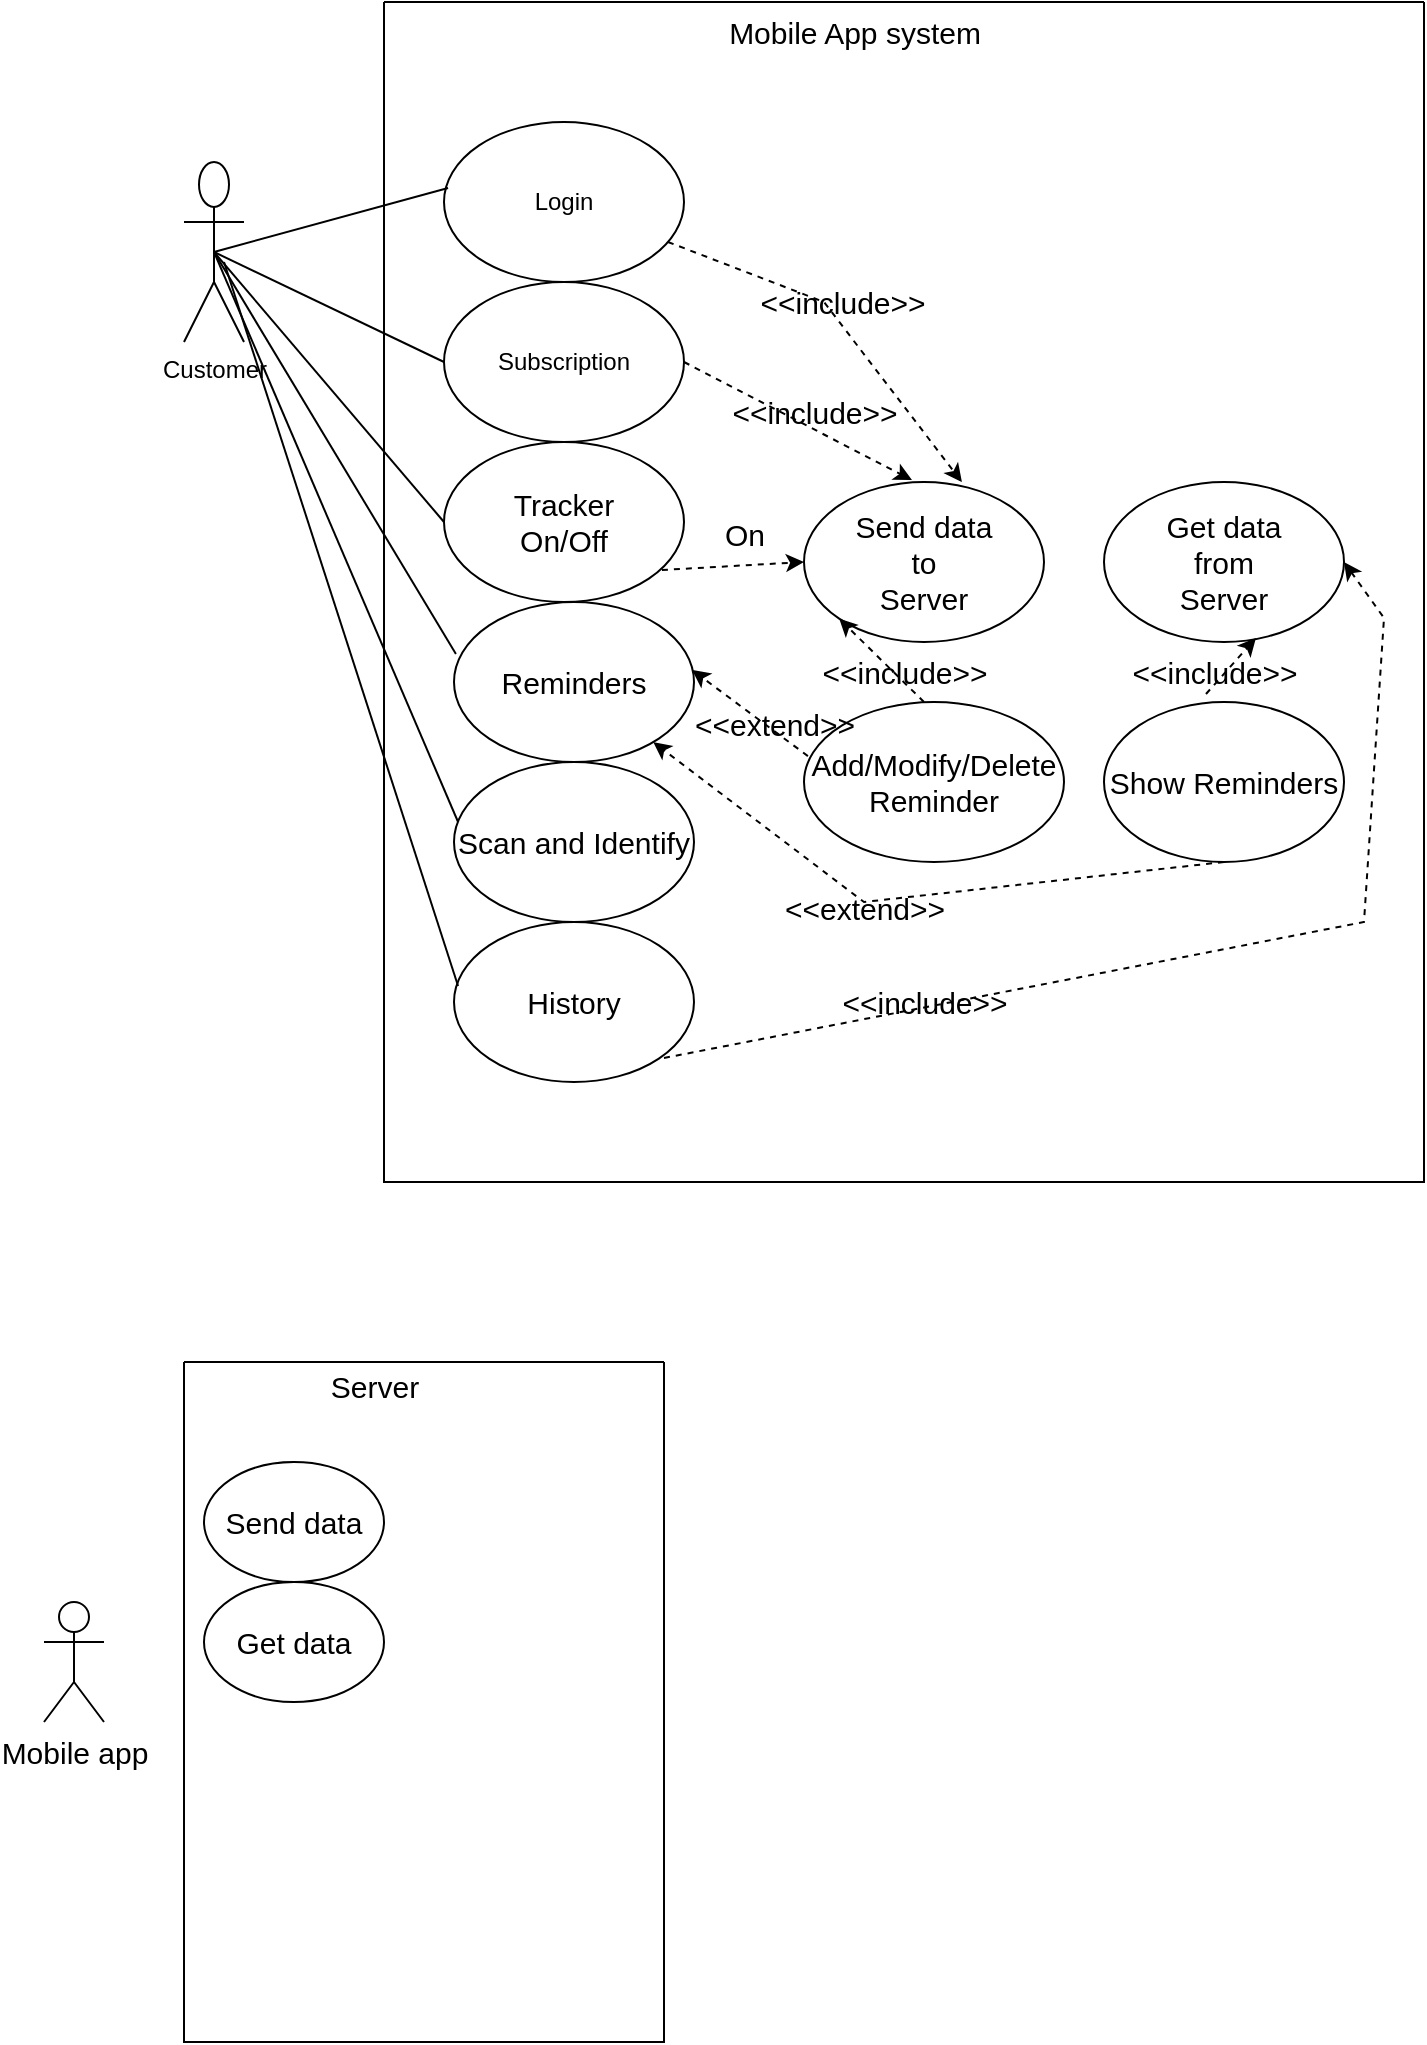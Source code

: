 <mxfile version="20.7.3" type="device"><diagram id="dQ1CvuvRSD79wrMYkh3E" name="Page-1"><mxGraphModel dx="1304" dy="764" grid="1" gridSize="10" guides="1" tooltips="1" connect="1" arrows="1" fold="1" page="1" pageScale="1" pageWidth="850" pageHeight="1100" math="0" shadow="0"><root><mxCell id="0"/><mxCell id="1" parent="0"/><mxCell id="ksZFVXPThiXusCUrYf5k-3" value="" style="swimlane;startSize=0;" vertex="1" parent="1"><mxGeometry x="210" y="20" width="520" height="590" as="geometry"><mxRectangle x="170" y="120" width="50" height="40" as="alternateBounds"/></mxGeometry></mxCell><mxCell id="ksZFVXPThiXusCUrYf5k-5" value="Login" style="ellipse;whiteSpace=wrap;html=1;" vertex="1" parent="ksZFVXPThiXusCUrYf5k-3"><mxGeometry x="30" y="60" width="120" height="80" as="geometry"/></mxCell><mxCell id="ksZFVXPThiXusCUrYf5k-9" value="Subscription" style="ellipse;whiteSpace=wrap;html=1;" vertex="1" parent="ksZFVXPThiXusCUrYf5k-3"><mxGeometry x="30" y="140" width="120" height="80" as="geometry"/></mxCell><mxCell id="ksZFVXPThiXusCUrYf5k-11" value="Tracker&lt;br&gt;On/Off" style="ellipse;whiteSpace=wrap;html=1;fontSize=15;" vertex="1" parent="ksZFVXPThiXusCUrYf5k-3"><mxGeometry x="30" y="220" width="120" height="80" as="geometry"/></mxCell><mxCell id="ksZFVXPThiXusCUrYf5k-13" value="Reminders" style="ellipse;whiteSpace=wrap;html=1;fontSize=15;" vertex="1" parent="ksZFVXPThiXusCUrYf5k-3"><mxGeometry x="35" y="300" width="120" height="80" as="geometry"/></mxCell><mxCell id="ksZFVXPThiXusCUrYf5k-14" value="Scan and Identify" style="ellipse;whiteSpace=wrap;html=1;fontSize=15;" vertex="1" parent="ksZFVXPThiXusCUrYf5k-3"><mxGeometry x="35" y="380" width="120" height="80" as="geometry"/></mxCell><mxCell id="ksZFVXPThiXusCUrYf5k-15" value="History" style="ellipse;whiteSpace=wrap;html=1;fontSize=15;" vertex="1" parent="ksZFVXPThiXusCUrYf5k-3"><mxGeometry x="35" y="460" width="120" height="80" as="geometry"/></mxCell><mxCell id="ksZFVXPThiXusCUrYf5k-16" value="Mobile App system" style="text;html=1;align=center;verticalAlign=middle;resizable=0;points=[];autosize=1;strokeColor=none;fillColor=none;fontSize=15;" vertex="1" parent="ksZFVXPThiXusCUrYf5k-3"><mxGeometry x="160" width="150" height="30" as="geometry"/></mxCell><mxCell id="ksZFVXPThiXusCUrYf5k-17" value="Send data&lt;br&gt;to&lt;br&gt;Server" style="ellipse;whiteSpace=wrap;html=1;fontSize=15;" vertex="1" parent="ksZFVXPThiXusCUrYf5k-3"><mxGeometry x="210" y="240" width="120" height="80" as="geometry"/></mxCell><mxCell id="ksZFVXPThiXusCUrYf5k-26" value="On" style="text;html=1;align=center;verticalAlign=middle;resizable=0;points=[];autosize=1;strokeColor=none;fillColor=none;fontSize=15;" vertex="1" parent="ksZFVXPThiXusCUrYf5k-3"><mxGeometry x="160" y="251" width="40" height="30" as="geometry"/></mxCell><mxCell id="ksZFVXPThiXusCUrYf5k-28" value="Add/Modify/Delete Reminder" style="ellipse;whiteSpace=wrap;html=1;fontSize=15;" vertex="1" parent="ksZFVXPThiXusCUrYf5k-3"><mxGeometry x="210" y="350" width="130" height="80" as="geometry"/></mxCell><mxCell id="ksZFVXPThiXusCUrYf5k-29" value="Get data&lt;br&gt;from&lt;br&gt;Server" style="ellipse;whiteSpace=wrap;html=1;fontSize=15;" vertex="1" parent="ksZFVXPThiXusCUrYf5k-3"><mxGeometry x="360" y="240" width="120" height="80" as="geometry"/></mxCell><mxCell id="ksZFVXPThiXusCUrYf5k-30" value="Show Reminders" style="ellipse;whiteSpace=wrap;html=1;fontSize=15;" vertex="1" parent="ksZFVXPThiXusCUrYf5k-3"><mxGeometry x="360" y="350" width="120" height="80" as="geometry"/></mxCell><mxCell id="ksZFVXPThiXusCUrYf5k-36" value="" style="html=1;labelBackgroundColor=#ffffff;startArrow=none;startFill=0;startSize=6;endArrow=classic;endFill=1;endSize=6;jettySize=auto;orthogonalLoop=1;strokeWidth=1;dashed=1;fontSize=14;rounded=0;exitX=1;exitY=0.5;exitDx=0;exitDy=0;entryX=0.45;entryY=-0.012;entryDx=0;entryDy=0;entryPerimeter=0;" edge="1" parent="ksZFVXPThiXusCUrYf5k-3" source="ksZFVXPThiXusCUrYf5k-9" target="ksZFVXPThiXusCUrYf5k-17"><mxGeometry width="60" height="60" relative="1" as="geometry"><mxPoint x="200" y="160" as="sourcePoint"/><mxPoint x="260" y="100" as="targetPoint"/></mxGeometry></mxCell><mxCell id="ksZFVXPThiXusCUrYf5k-38" value="" style="html=1;labelBackgroundColor=#ffffff;startArrow=none;startFill=0;startSize=6;endArrow=classic;endFill=1;endSize=6;jettySize=auto;orthogonalLoop=1;strokeWidth=1;dashed=1;fontSize=14;rounded=0;exitX=0.015;exitY=0.338;exitDx=0;exitDy=0;exitPerimeter=0;entryX=0.992;entryY=0.425;entryDx=0;entryDy=0;entryPerimeter=0;" edge="1" parent="ksZFVXPThiXusCUrYf5k-3" source="ksZFVXPThiXusCUrYf5k-28" target="ksZFVXPThiXusCUrYf5k-13"><mxGeometry width="60" height="60" relative="1" as="geometry"><mxPoint x="320" y="210" as="sourcePoint"/><mxPoint x="380" y="150" as="targetPoint"/></mxGeometry></mxCell><mxCell id="ksZFVXPThiXusCUrYf5k-39" value="" style="html=1;labelBackgroundColor=#ffffff;startArrow=none;startFill=0;startSize=6;endArrow=classic;endFill=1;endSize=6;jettySize=auto;orthogonalLoop=1;strokeWidth=1;dashed=1;fontSize=14;rounded=0;exitX=0.5;exitY=1;exitDx=0;exitDy=0;" edge="1" parent="ksZFVXPThiXusCUrYf5k-3" source="ksZFVXPThiXusCUrYf5k-30" target="ksZFVXPThiXusCUrYf5k-13"><mxGeometry width="60" height="60" relative="1" as="geometry"><mxPoint x="330" y="490" as="sourcePoint"/><mxPoint x="390" y="430" as="targetPoint"/><Array as="points"><mxPoint x="240" y="450"/></Array></mxGeometry></mxCell><mxCell id="ksZFVXPThiXusCUrYf5k-40" value="" style="html=1;labelBackgroundColor=#ffffff;startArrow=none;startFill=0;startSize=6;endArrow=classic;endFill=1;endSize=6;jettySize=auto;orthogonalLoop=1;strokeWidth=1;dashed=1;fontSize=14;rounded=0;entryX=0;entryY=1;entryDx=0;entryDy=0;" edge="1" parent="ksZFVXPThiXusCUrYf5k-3" target="ksZFVXPThiXusCUrYf5k-17"><mxGeometry width="60" height="60" relative="1" as="geometry"><mxPoint x="270" y="350" as="sourcePoint"/><mxPoint x="330" y="290" as="targetPoint"/></mxGeometry></mxCell><mxCell id="ksZFVXPThiXusCUrYf5k-41" value="" style="html=1;labelBackgroundColor=#ffffff;startArrow=none;startFill=0;startSize=6;endArrow=classic;endFill=1;endSize=6;jettySize=auto;orthogonalLoop=1;strokeWidth=1;dashed=1;fontSize=14;rounded=0;exitX=0.425;exitY=-0.05;exitDx=0;exitDy=0;exitPerimeter=0;entryX=0.633;entryY=0.975;entryDx=0;entryDy=0;entryPerimeter=0;" edge="1" parent="ksZFVXPThiXusCUrYf5k-3" source="ksZFVXPThiXusCUrYf5k-30" target="ksZFVXPThiXusCUrYf5k-29"><mxGeometry width="60" height="60" relative="1" as="geometry"><mxPoint x="360" y="240" as="sourcePoint"/><mxPoint x="420" y="180" as="targetPoint"/></mxGeometry></mxCell><mxCell id="ksZFVXPThiXusCUrYf5k-42" value="" style="html=1;labelBackgroundColor=#ffffff;startArrow=none;startFill=0;startSize=6;endArrow=classic;endFill=1;endSize=6;jettySize=auto;orthogonalLoop=1;strokeWidth=1;dashed=1;fontSize=14;rounded=0;entryX=0.658;entryY=0;entryDx=0;entryDy=0;entryPerimeter=0;" edge="1" parent="ksZFVXPThiXusCUrYf5k-3" source="ksZFVXPThiXusCUrYf5k-5" target="ksZFVXPThiXusCUrYf5k-17"><mxGeometry width="60" height="60" relative="1" as="geometry"><mxPoint x="230" y="160" as="sourcePoint"/><mxPoint x="290" y="100" as="targetPoint"/><Array as="points"><mxPoint x="220" y="150"/></Array></mxGeometry></mxCell><mxCell id="ksZFVXPThiXusCUrYf5k-43" value="&amp;lt;&amp;lt;include&amp;gt;&amp;gt;" style="text;html=1;align=center;verticalAlign=middle;resizable=0;points=[];autosize=1;strokeColor=none;fillColor=none;fontSize=15;" vertex="1" parent="ksZFVXPThiXusCUrYf5k-3"><mxGeometry x="174" y="135" width="110" height="30" as="geometry"/></mxCell><mxCell id="ksZFVXPThiXusCUrYf5k-46" value="&amp;lt;&amp;lt;include&amp;gt;&amp;gt;" style="text;html=1;align=center;verticalAlign=middle;resizable=0;points=[];autosize=1;strokeColor=none;fillColor=none;fontSize=15;" vertex="1" parent="ksZFVXPThiXusCUrYf5k-3"><mxGeometry x="160" y="190" width="110" height="30" as="geometry"/></mxCell><mxCell id="ksZFVXPThiXusCUrYf5k-47" value="&amp;lt;&amp;lt;include&amp;gt;&amp;gt;" style="text;html=1;align=center;verticalAlign=middle;resizable=0;points=[];autosize=1;strokeColor=none;fillColor=none;fontSize=15;" vertex="1" parent="ksZFVXPThiXusCUrYf5k-3"><mxGeometry x="205" y="320" width="110" height="30" as="geometry"/></mxCell><mxCell id="ksZFVXPThiXusCUrYf5k-48" value="&amp;lt;&amp;lt;include&amp;gt;&amp;gt;" style="text;html=1;align=center;verticalAlign=middle;resizable=0;points=[];autosize=1;strokeColor=none;fillColor=none;fontSize=15;" vertex="1" parent="ksZFVXPThiXusCUrYf5k-3"><mxGeometry x="360" y="320" width="110" height="30" as="geometry"/></mxCell><mxCell id="ksZFVXPThiXusCUrYf5k-49" value="&amp;lt;&amp;lt;extend&amp;gt;&amp;gt;" style="text;html=1;align=center;verticalAlign=middle;resizable=0;points=[];autosize=1;strokeColor=none;fillColor=none;fontSize=15;" vertex="1" parent="ksZFVXPThiXusCUrYf5k-3"><mxGeometry x="190" y="438" width="100" height="30" as="geometry"/></mxCell><mxCell id="ksZFVXPThiXusCUrYf5k-50" value="&amp;lt;&amp;lt;extend&amp;gt;&amp;gt;" style="text;html=1;align=center;verticalAlign=middle;resizable=0;points=[];autosize=1;strokeColor=none;fillColor=none;fontSize=15;" vertex="1" parent="ksZFVXPThiXusCUrYf5k-3"><mxGeometry x="145" y="346" width="100" height="30" as="geometry"/></mxCell><mxCell id="ksZFVXPThiXusCUrYf5k-51" value="" style="html=1;labelBackgroundColor=#ffffff;startArrow=none;startFill=0;startSize=6;endArrow=classic;endFill=1;endSize=6;jettySize=auto;orthogonalLoop=1;strokeWidth=1;dashed=1;fontSize=14;rounded=0;exitX=0.908;exitY=0.8;exitDx=0;exitDy=0;exitPerimeter=0;entryX=0;entryY=0.5;entryDx=0;entryDy=0;" edge="1" parent="ksZFVXPThiXusCUrYf5k-3" source="ksZFVXPThiXusCUrYf5k-11" target="ksZFVXPThiXusCUrYf5k-17"><mxGeometry width="60" height="60" relative="1" as="geometry"><mxPoint x="160" y="340" as="sourcePoint"/><mxPoint x="220" y="280" as="targetPoint"/></mxGeometry></mxCell><mxCell id="ksZFVXPThiXusCUrYf5k-52" value="" style="html=1;labelBackgroundColor=#ffffff;startArrow=none;startFill=0;startSize=6;endArrow=classic;endFill=1;endSize=6;jettySize=auto;orthogonalLoop=1;strokeWidth=1;dashed=1;fontSize=14;rounded=0;entryX=1;entryY=0.5;entryDx=0;entryDy=0;" edge="1" parent="ksZFVXPThiXusCUrYf5k-3" target="ksZFVXPThiXusCUrYf5k-29"><mxGeometry width="60" height="60" relative="1" as="geometry"><mxPoint x="140" y="528" as="sourcePoint"/><mxPoint x="200" y="468" as="targetPoint"/><Array as="points"><mxPoint x="490" y="460"/><mxPoint x="500" y="308"/></Array></mxGeometry></mxCell><mxCell id="ksZFVXPThiXusCUrYf5k-53" value="&amp;lt;&amp;lt;include&amp;gt;&amp;gt;" style="text;html=1;align=center;verticalAlign=middle;resizable=0;points=[];autosize=1;strokeColor=none;fillColor=none;fontSize=15;" vertex="1" parent="ksZFVXPThiXusCUrYf5k-3"><mxGeometry x="215" y="485" width="110" height="30" as="geometry"/></mxCell><mxCell id="ksZFVXPThiXusCUrYf5k-6" value="Customer" style="shape=umlActor;verticalLabelPosition=bottom;verticalAlign=top;html=1;outlineConnect=0;" vertex="1" parent="1"><mxGeometry x="110" y="100" width="30" height="90" as="geometry"/></mxCell><mxCell id="ksZFVXPThiXusCUrYf5k-18" value="" style="endArrow=none;html=1;rounded=0;fontSize=15;exitX=0.5;exitY=0.5;exitDx=0;exitDy=0;exitPerimeter=0;entryX=0.017;entryY=0.413;entryDx=0;entryDy=0;entryPerimeter=0;" edge="1" parent="1" source="ksZFVXPThiXusCUrYf5k-6" target="ksZFVXPThiXusCUrYf5k-5"><mxGeometry width="50" height="50" relative="1" as="geometry"><mxPoint x="140" y="180" as="sourcePoint"/><mxPoint x="190" y="130" as="targetPoint"/></mxGeometry></mxCell><mxCell id="ksZFVXPThiXusCUrYf5k-19" value="" style="endArrow=none;html=1;rounded=0;fontSize=15;exitX=0.5;exitY=0.5;exitDx=0;exitDy=0;exitPerimeter=0;entryX=0;entryY=0.5;entryDx=0;entryDy=0;" edge="1" parent="1" source="ksZFVXPThiXusCUrYf5k-6" target="ksZFVXPThiXusCUrYf5k-9"><mxGeometry width="50" height="50" relative="1" as="geometry"><mxPoint x="135" y="155" as="sourcePoint"/><mxPoint x="252.04" y="123.04" as="targetPoint"/></mxGeometry></mxCell><mxCell id="ksZFVXPThiXusCUrYf5k-20" value="" style="endArrow=none;html=1;rounded=0;fontSize=15;entryX=0;entryY=0.5;entryDx=0;entryDy=0;exitX=0.5;exitY=0.5;exitDx=0;exitDy=0;exitPerimeter=0;" edge="1" parent="1" source="ksZFVXPThiXusCUrYf5k-6" target="ksZFVXPThiXusCUrYf5k-11"><mxGeometry width="50" height="50" relative="1" as="geometry"><mxPoint x="130" y="150" as="sourcePoint"/><mxPoint x="250" y="210" as="targetPoint"/></mxGeometry></mxCell><mxCell id="ksZFVXPThiXusCUrYf5k-21" value="" style="endArrow=none;html=1;rounded=0;fontSize=15;entryX=0.008;entryY=0.325;entryDx=0;entryDy=0;entryPerimeter=0;exitX=0.5;exitY=0.5;exitDx=0;exitDy=0;exitPerimeter=0;" edge="1" parent="1" source="ksZFVXPThiXusCUrYf5k-6" target="ksZFVXPThiXusCUrYf5k-13"><mxGeometry width="50" height="50" relative="1" as="geometry"><mxPoint x="130" y="150" as="sourcePoint"/><mxPoint x="250" y="290" as="targetPoint"/></mxGeometry></mxCell><mxCell id="ksZFVXPThiXusCUrYf5k-22" value="" style="endArrow=none;html=1;rounded=0;fontSize=15;exitX=0.5;exitY=0.5;exitDx=0;exitDy=0;exitPerimeter=0;entryX=0.017;entryY=0.375;entryDx=0;entryDy=0;entryPerimeter=0;" edge="1" parent="1" source="ksZFVXPThiXusCUrYf5k-6" target="ksZFVXPThiXusCUrYf5k-14"><mxGeometry width="50" height="50" relative="1" as="geometry"><mxPoint x="160" y="320" as="sourcePoint"/><mxPoint x="170" y="350" as="targetPoint"/></mxGeometry></mxCell><mxCell id="ksZFVXPThiXusCUrYf5k-23" value="" style="endArrow=none;html=1;rounded=0;fontSize=15;entryX=0.017;entryY=0.4;entryDx=0;entryDy=0;entryPerimeter=0;" edge="1" parent="1" target="ksZFVXPThiXusCUrYf5k-15"><mxGeometry width="50" height="50" relative="1" as="geometry"><mxPoint x="130" y="150" as="sourcePoint"/><mxPoint x="160" y="290" as="targetPoint"/></mxGeometry></mxCell><mxCell id="ksZFVXPThiXusCUrYf5k-54" value="" style="swimlane;startSize=0;fontSize=15;" vertex="1" parent="1"><mxGeometry x="110" y="700" width="240" height="340" as="geometry"/></mxCell><mxCell id="ksZFVXPThiXusCUrYf5k-56" value="Server" style="text;html=1;align=center;verticalAlign=middle;resizable=0;points=[];autosize=1;strokeColor=none;fillColor=none;fontSize=15;" vertex="1" parent="ksZFVXPThiXusCUrYf5k-54"><mxGeometry x="60" y="-3" width="70" height="30" as="geometry"/></mxCell><mxCell id="ksZFVXPThiXusCUrYf5k-58" value="Send data" style="ellipse;whiteSpace=wrap;html=1;fontSize=15;" vertex="1" parent="ksZFVXPThiXusCUrYf5k-54"><mxGeometry x="10" y="50" width="90" height="60" as="geometry"/></mxCell><mxCell id="ksZFVXPThiXusCUrYf5k-59" value="Get data" style="ellipse;whiteSpace=wrap;html=1;fontSize=15;" vertex="1" parent="ksZFVXPThiXusCUrYf5k-54"><mxGeometry x="10" y="110" width="90" height="60" as="geometry"/></mxCell><mxCell id="ksZFVXPThiXusCUrYf5k-55" value="Mobile app" style="shape=umlActor;verticalLabelPosition=bottom;verticalAlign=top;html=1;outlineConnect=0;fontSize=15;" vertex="1" parent="1"><mxGeometry x="40" y="820" width="30" height="60" as="geometry"/></mxCell></root></mxGraphModel></diagram></mxfile>